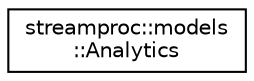 digraph "Graphical Class Hierarchy"
{
  edge [fontname="Helvetica",fontsize="10",labelfontname="Helvetica",labelfontsize="10"];
  node [fontname="Helvetica",fontsize="10",shape=record];
  rankdir="LR";
  Node0 [label="streamproc::models\l::Analytics",height=0.2,width=0.4,color="black", fillcolor="white", style="filled",URL="$d0/d02/structstreamproc_1_1models_1_1Analytics.html",tooltip="Model of analytics data on a a single frame. "];
}

